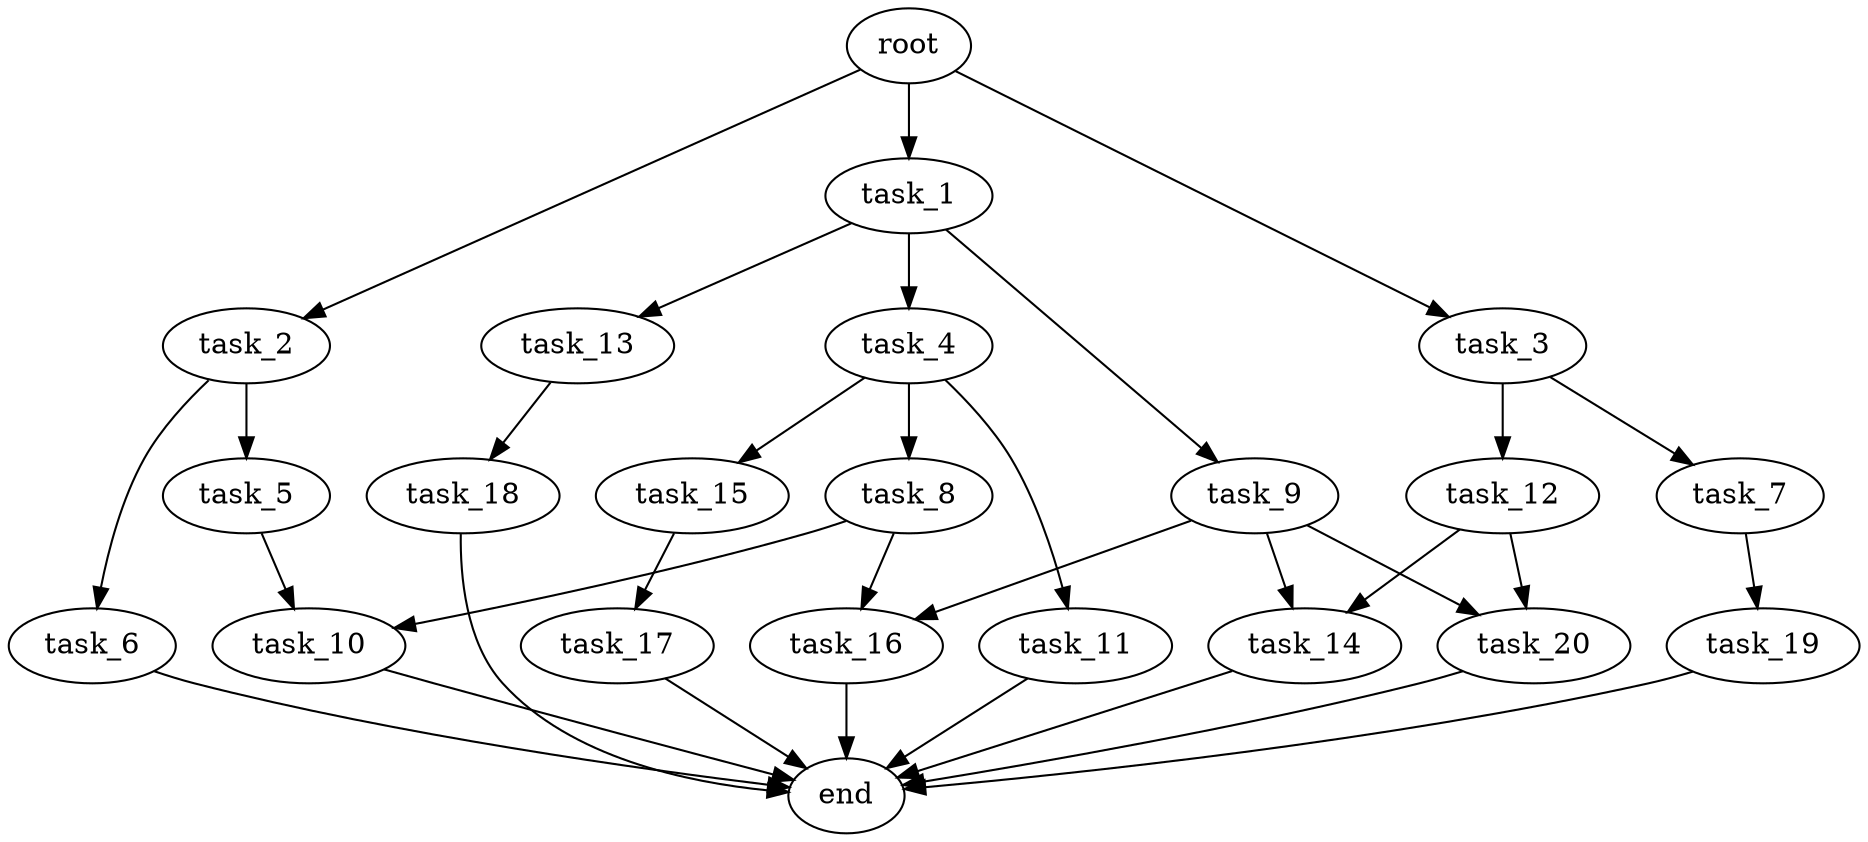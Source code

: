 digraph G {
  root [size="0.000000e+00"];
  task_1 [size="9.546760e+10"];
  task_2 [size="4.949382e+10"];
  task_3 [size="1.128324e+10"];
  task_4 [size="4.996326e+10"];
  task_5 [size="5.939704e+10"];
  task_6 [size="5.283337e+10"];
  task_7 [size="9.776992e+10"];
  task_8 [size="9.868838e+10"];
  task_9 [size="9.339310e+10"];
  task_10 [size="1.320697e+10"];
  task_11 [size="8.608279e+10"];
  task_12 [size="5.684236e+10"];
  task_13 [size="3.654759e+10"];
  task_14 [size="6.829738e+10"];
  task_15 [size="7.627497e+10"];
  task_16 [size="9.544575e+10"];
  task_17 [size="7.703900e+10"];
  task_18 [size="1.678773e+09"];
  task_19 [size="6.762582e+09"];
  task_20 [size="2.622591e+10"];
  end [size="0.000000e+00"];

  root -> task_1 [size="1.000000e-12"];
  root -> task_2 [size="1.000000e-12"];
  root -> task_3 [size="1.000000e-12"];
  task_1 -> task_4 [size="4.996326e+08"];
  task_1 -> task_9 [size="9.339310e+08"];
  task_1 -> task_13 [size="3.654759e+08"];
  task_2 -> task_5 [size="5.939704e+08"];
  task_2 -> task_6 [size="5.283337e+08"];
  task_3 -> task_7 [size="9.776992e+08"];
  task_3 -> task_12 [size="5.684236e+08"];
  task_4 -> task_8 [size="9.868838e+08"];
  task_4 -> task_11 [size="8.608279e+08"];
  task_4 -> task_15 [size="7.627497e+08"];
  task_5 -> task_10 [size="6.603484e+07"];
  task_6 -> end [size="1.000000e-12"];
  task_7 -> task_19 [size="6.762582e+07"];
  task_8 -> task_10 [size="6.603484e+07"];
  task_8 -> task_16 [size="4.772288e+08"];
  task_9 -> task_14 [size="3.414869e+08"];
  task_9 -> task_16 [size="4.772288e+08"];
  task_9 -> task_20 [size="1.311295e+08"];
  task_10 -> end [size="1.000000e-12"];
  task_11 -> end [size="1.000000e-12"];
  task_12 -> task_14 [size="3.414869e+08"];
  task_12 -> task_20 [size="1.311295e+08"];
  task_13 -> task_18 [size="1.678773e+07"];
  task_14 -> end [size="1.000000e-12"];
  task_15 -> task_17 [size="7.703900e+08"];
  task_16 -> end [size="1.000000e-12"];
  task_17 -> end [size="1.000000e-12"];
  task_18 -> end [size="1.000000e-12"];
  task_19 -> end [size="1.000000e-12"];
  task_20 -> end [size="1.000000e-12"];
}
